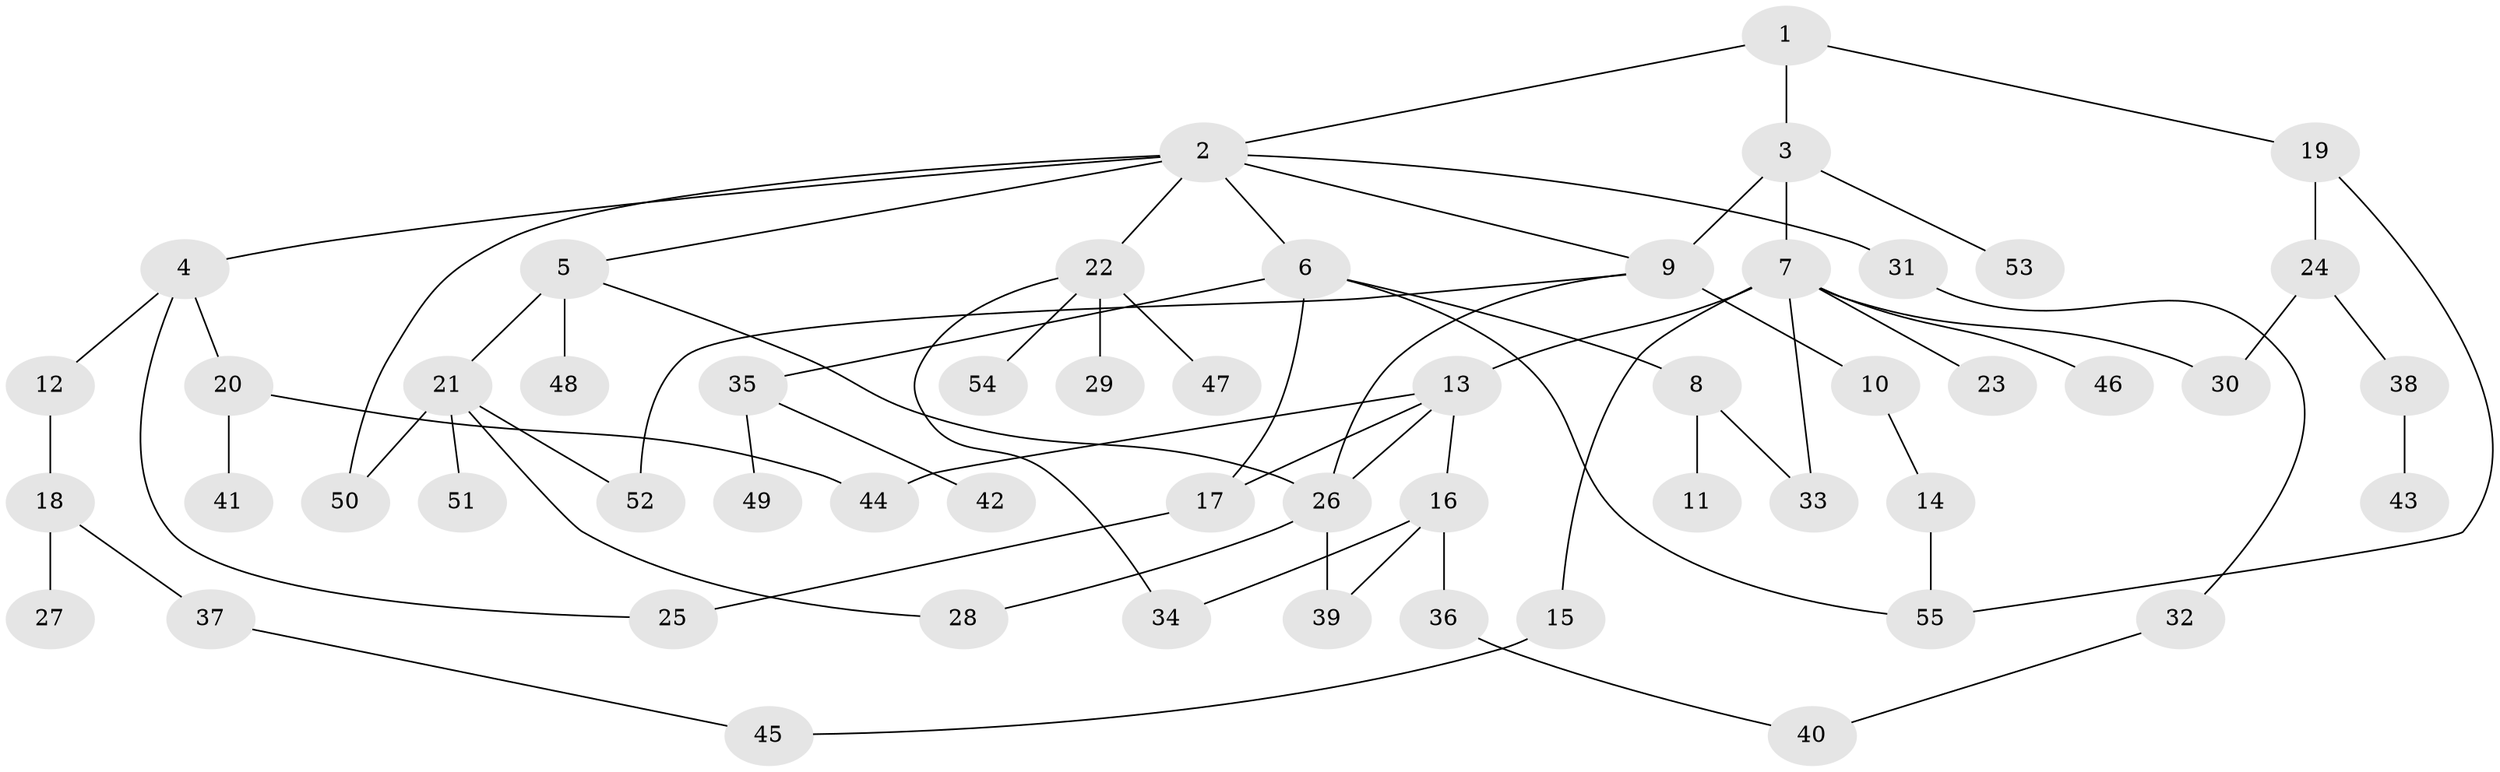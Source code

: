 // original degree distribution, {3: 0.16483516483516483, 8: 0.02197802197802198, 6: 0.03296703296703297, 5: 0.03296703296703297, 4: 0.10989010989010989, 2: 0.32967032967032966, 1: 0.3076923076923077}
// Generated by graph-tools (version 1.1) at 2025/48/03/04/25 22:48:59]
// undirected, 55 vertices, 71 edges
graph export_dot {
  node [color=gray90,style=filled];
  1;
  2;
  3;
  4;
  5;
  6;
  7;
  8;
  9;
  10;
  11;
  12;
  13;
  14;
  15;
  16;
  17;
  18;
  19;
  20;
  21;
  22;
  23;
  24;
  25;
  26;
  27;
  28;
  29;
  30;
  31;
  32;
  33;
  34;
  35;
  36;
  37;
  38;
  39;
  40;
  41;
  42;
  43;
  44;
  45;
  46;
  47;
  48;
  49;
  50;
  51;
  52;
  53;
  54;
  55;
  1 -- 2 [weight=1.0];
  1 -- 3 [weight=1.0];
  1 -- 19 [weight=1.0];
  2 -- 4 [weight=1.0];
  2 -- 5 [weight=1.0];
  2 -- 6 [weight=1.0];
  2 -- 9 [weight=1.0];
  2 -- 22 [weight=1.0];
  2 -- 31 [weight=1.0];
  2 -- 50 [weight=1.0];
  3 -- 7 [weight=1.0];
  3 -- 9 [weight=2.0];
  3 -- 53 [weight=2.0];
  4 -- 12 [weight=1.0];
  4 -- 20 [weight=1.0];
  4 -- 25 [weight=1.0];
  5 -- 21 [weight=2.0];
  5 -- 26 [weight=1.0];
  5 -- 48 [weight=1.0];
  6 -- 8 [weight=1.0];
  6 -- 17 [weight=1.0];
  6 -- 35 [weight=1.0];
  6 -- 55 [weight=1.0];
  7 -- 13 [weight=1.0];
  7 -- 15 [weight=1.0];
  7 -- 23 [weight=1.0];
  7 -- 30 [weight=1.0];
  7 -- 33 [weight=1.0];
  7 -- 46 [weight=1.0];
  8 -- 11 [weight=1.0];
  8 -- 33 [weight=1.0];
  9 -- 10 [weight=2.0];
  9 -- 26 [weight=1.0];
  9 -- 52 [weight=1.0];
  10 -- 14 [weight=1.0];
  12 -- 18 [weight=1.0];
  13 -- 16 [weight=1.0];
  13 -- 17 [weight=1.0];
  13 -- 26 [weight=1.0];
  13 -- 44 [weight=1.0];
  14 -- 55 [weight=1.0];
  15 -- 45 [weight=1.0];
  16 -- 34 [weight=1.0];
  16 -- 36 [weight=1.0];
  16 -- 39 [weight=1.0];
  17 -- 25 [weight=1.0];
  18 -- 27 [weight=1.0];
  18 -- 37 [weight=1.0];
  19 -- 24 [weight=1.0];
  19 -- 55 [weight=1.0];
  20 -- 41 [weight=1.0];
  20 -- 44 [weight=1.0];
  21 -- 28 [weight=1.0];
  21 -- 50 [weight=1.0];
  21 -- 51 [weight=1.0];
  21 -- 52 [weight=1.0];
  22 -- 29 [weight=1.0];
  22 -- 34 [weight=1.0];
  22 -- 47 [weight=1.0];
  22 -- 54 [weight=1.0];
  24 -- 30 [weight=1.0];
  24 -- 38 [weight=1.0];
  26 -- 28 [weight=1.0];
  26 -- 39 [weight=1.0];
  31 -- 32 [weight=1.0];
  32 -- 40 [weight=1.0];
  35 -- 42 [weight=1.0];
  35 -- 49 [weight=1.0];
  36 -- 40 [weight=1.0];
  37 -- 45 [weight=1.0];
  38 -- 43 [weight=1.0];
}
